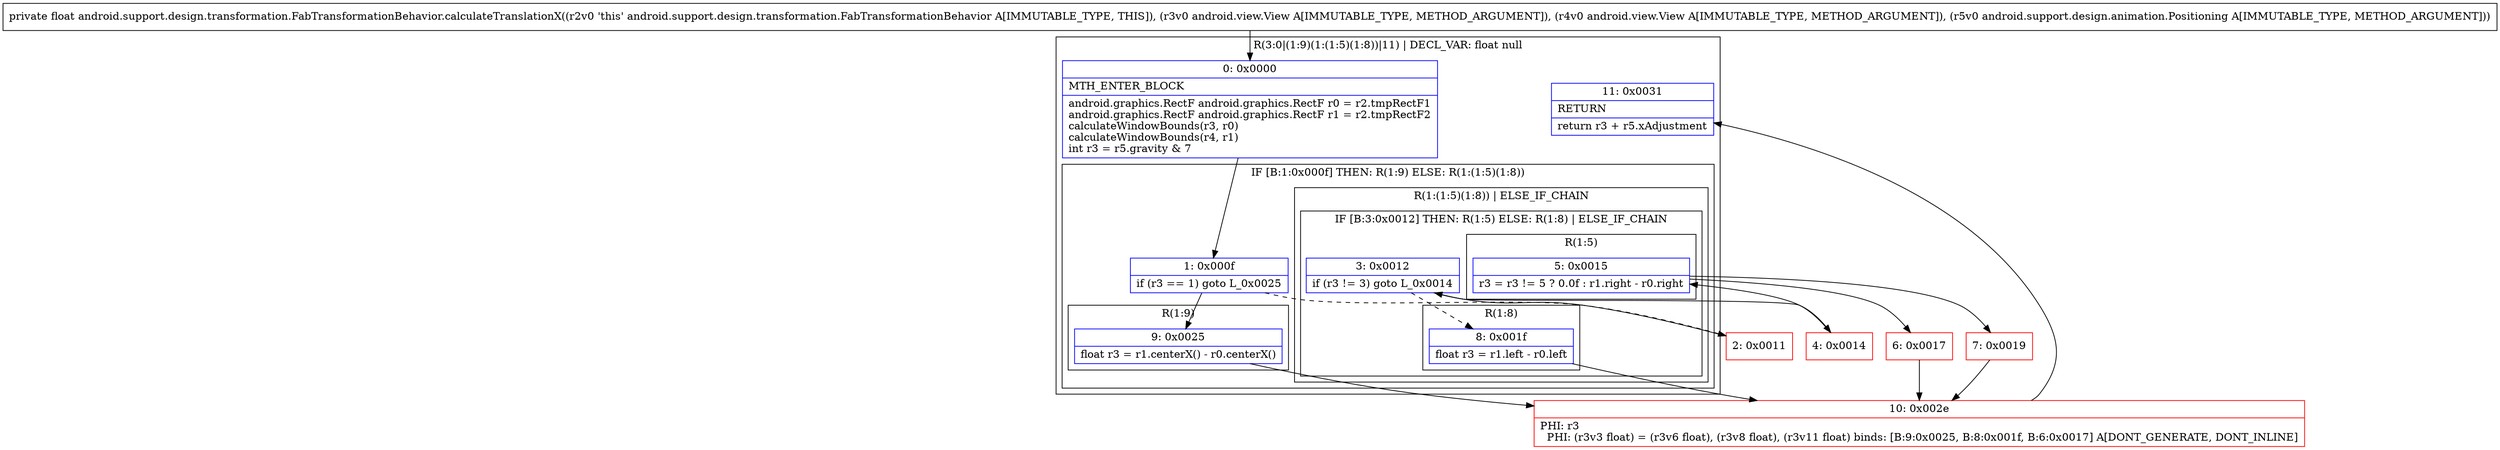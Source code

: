 digraph "CFG forandroid.support.design.transformation.FabTransformationBehavior.calculateTranslationX(Landroid\/view\/View;Landroid\/view\/View;Landroid\/support\/design\/animation\/Positioning;)F" {
subgraph cluster_Region_1184572204 {
label = "R(3:0|(1:9)(1:(1:5)(1:8))|11) | DECL_VAR: float null\l";
node [shape=record,color=blue];
Node_0 [shape=record,label="{0\:\ 0x0000|MTH_ENTER_BLOCK\l|android.graphics.RectF android.graphics.RectF r0 = r2.tmpRectF1\landroid.graphics.RectF android.graphics.RectF r1 = r2.tmpRectF2\lcalculateWindowBounds(r3, r0)\lcalculateWindowBounds(r4, r1)\lint r3 = r5.gravity & 7\l}"];
subgraph cluster_IfRegion_884782957 {
label = "IF [B:1:0x000f] THEN: R(1:9) ELSE: R(1:(1:5)(1:8))";
node [shape=record,color=blue];
Node_1 [shape=record,label="{1\:\ 0x000f|if (r3 == 1) goto L_0x0025\l}"];
subgraph cluster_Region_475015681 {
label = "R(1:9)";
node [shape=record,color=blue];
Node_9 [shape=record,label="{9\:\ 0x0025|float r3 = r1.centerX() \- r0.centerX()\l}"];
}
subgraph cluster_Region_2121877761 {
label = "R(1:(1:5)(1:8)) | ELSE_IF_CHAIN\l";
node [shape=record,color=blue];
subgraph cluster_IfRegion_690066393 {
label = "IF [B:3:0x0012] THEN: R(1:5) ELSE: R(1:8) | ELSE_IF_CHAIN\l";
node [shape=record,color=blue];
Node_3 [shape=record,label="{3\:\ 0x0012|if (r3 != 3) goto L_0x0014\l}"];
subgraph cluster_Region_402047101 {
label = "R(1:5)";
node [shape=record,color=blue];
Node_5 [shape=record,label="{5\:\ 0x0015|r3 = r3 != 5 ? 0.0f : r1.right \- r0.right\l}"];
}
subgraph cluster_Region_723612518 {
label = "R(1:8)";
node [shape=record,color=blue];
Node_8 [shape=record,label="{8\:\ 0x001f|float r3 = r1.left \- r0.left\l}"];
}
}
}
}
Node_11 [shape=record,label="{11\:\ 0x0031|RETURN\l|return r3 + r5.xAdjustment\l}"];
}
Node_2 [shape=record,color=red,label="{2\:\ 0x0011}"];
Node_4 [shape=record,color=red,label="{4\:\ 0x0014}"];
Node_6 [shape=record,color=red,label="{6\:\ 0x0017}"];
Node_7 [shape=record,color=red,label="{7\:\ 0x0019}"];
Node_10 [shape=record,color=red,label="{10\:\ 0x002e|PHI: r3 \l  PHI: (r3v3 float) = (r3v6 float), (r3v8 float), (r3v11 float) binds: [B:9:0x0025, B:8:0x001f, B:6:0x0017] A[DONT_GENERATE, DONT_INLINE]\l}"];
MethodNode[shape=record,label="{private float android.support.design.transformation.FabTransformationBehavior.calculateTranslationX((r2v0 'this' android.support.design.transformation.FabTransformationBehavior A[IMMUTABLE_TYPE, THIS]), (r3v0 android.view.View A[IMMUTABLE_TYPE, METHOD_ARGUMENT]), (r4v0 android.view.View A[IMMUTABLE_TYPE, METHOD_ARGUMENT]), (r5v0 android.support.design.animation.Positioning A[IMMUTABLE_TYPE, METHOD_ARGUMENT])) }"];
MethodNode -> Node_0;
Node_0 -> Node_1;
Node_1 -> Node_2[style=dashed];
Node_1 -> Node_9;
Node_9 -> Node_10;
Node_3 -> Node_4;
Node_3 -> Node_8[style=dashed];
Node_5 -> Node_6;
Node_5 -> Node_7;
Node_8 -> Node_10;
Node_2 -> Node_3;
Node_4 -> Node_5;
Node_6 -> Node_10;
Node_7 -> Node_10;
Node_10 -> Node_11;
}

